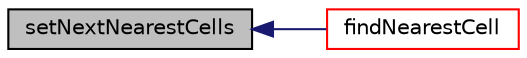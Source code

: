 digraph "setNextNearestCells"
{
  bgcolor="transparent";
  edge [fontname="Helvetica",fontsize="10",labelfontname="Helvetica",labelfontsize="10"];
  node [fontname="Helvetica",fontsize="10",shape=record];
  rankdir="LR";
  Node1 [label="setNextNearestCells",height=0.2,width=0.4,color="black", fillcolor="grey75", style="filled", fontcolor="black"];
  Node1 -> Node2 [dir="back",color="midnightblue",fontsize="10",style="solid",fontname="Helvetica"];
  Node2 [label="findNearestCell",height=0.2,width=0.4,color="red",URL="$a01447.html#ad0623333b8d617a6055c59b3238d797e",tooltip="Find the nearest cell on mesh2 for cell1 on mesh1. "];
}
